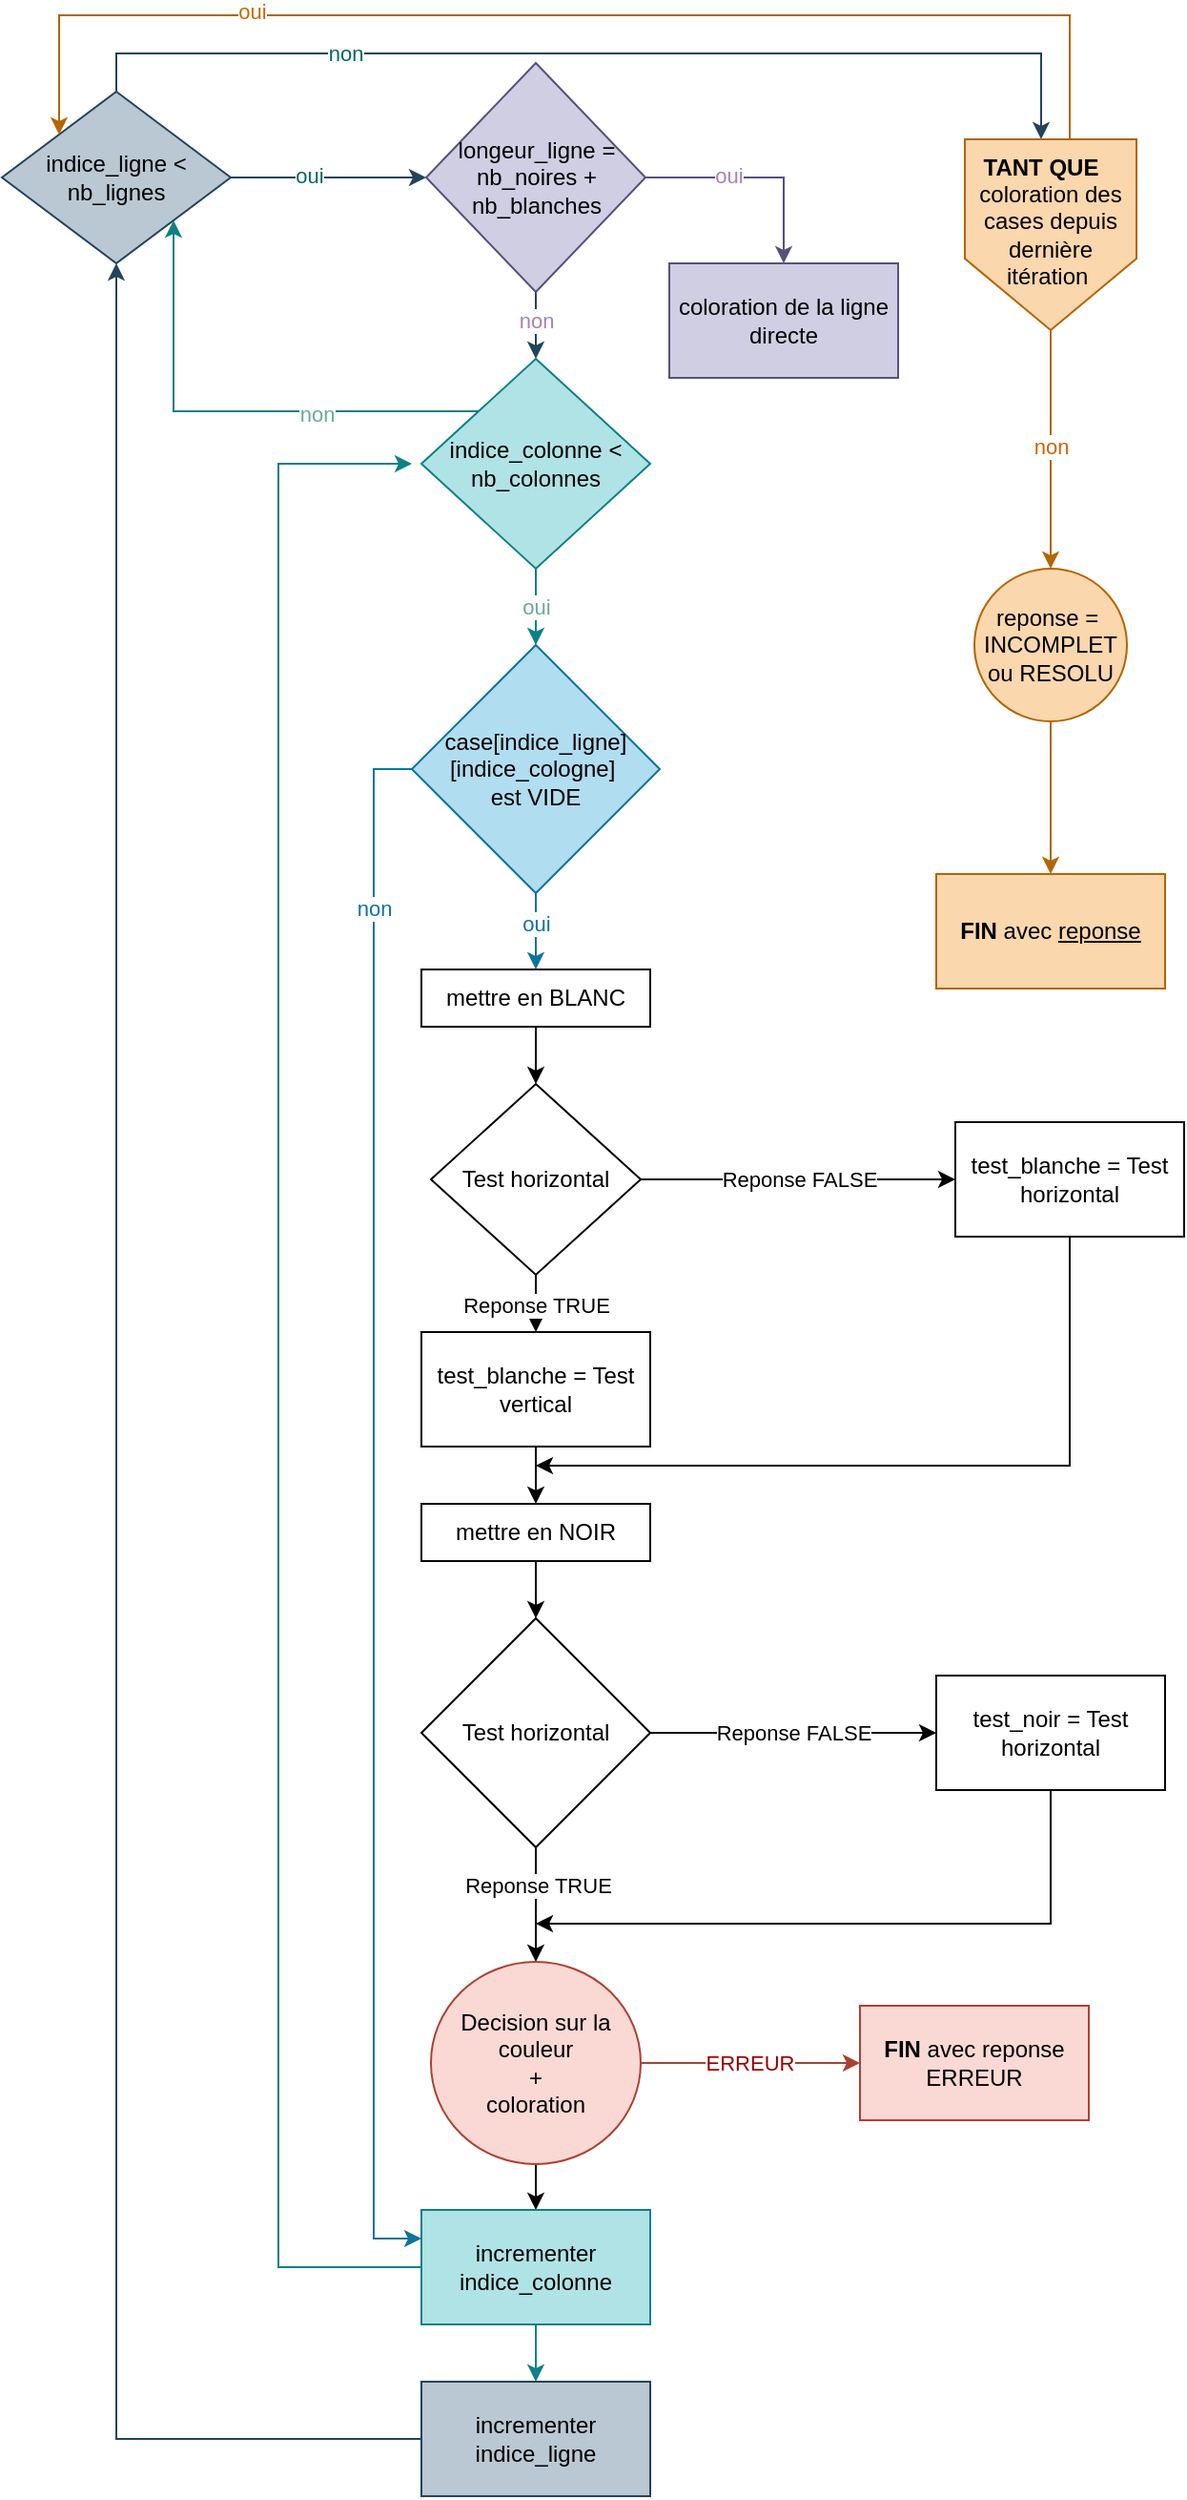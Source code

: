 <mxfile version="24.1.0" type="device">
  <diagram name="Page-1" id="L409BflmZxCBd4XPteEG">
    <mxGraphModel dx="1114" dy="854" grid="1" gridSize="10" guides="1" tooltips="1" connect="1" arrows="1" fold="1" page="1" pageScale="1" pageWidth="827" pageHeight="1169" math="0" shadow="0">
      <root>
        <mxCell id="0" />
        <mxCell id="1" parent="0" />
        <mxCell id="46npudmLlry_puoj1FRV-7" value="" style="edgeStyle=orthogonalEdgeStyle;rounded=0;orthogonalLoop=1;jettySize=auto;html=1;fillColor=#bac8d3;strokeColor=#23445d;" parent="1" source="46npudmLlry_puoj1FRV-2" target="46npudmLlry_puoj1FRV-6" edge="1">
          <mxGeometry relative="1" as="geometry" />
        </mxCell>
        <mxCell id="46npudmLlry_puoj1FRV-8" value="non" style="edgeLabel;html=1;align=center;verticalAlign=middle;resizable=0;points=[];fontColor=#A680B8;" parent="46npudmLlry_puoj1FRV-7" vertex="1" connectable="0">
          <mxGeometry x="-0.075" relative="1" as="geometry">
            <mxPoint y="-4" as="offset" />
          </mxGeometry>
        </mxCell>
        <mxCell id="46npudmLlry_puoj1FRV-10" value="" style="edgeStyle=orthogonalEdgeStyle;rounded=0;orthogonalLoop=1;jettySize=auto;html=1;startArrow=classic;startFill=1;endArrow=none;endFill=0;fillColor=#bac8d3;strokeColor=#23445d;" parent="1" source="46npudmLlry_puoj1FRV-2" target="46npudmLlry_puoj1FRV-9" edge="1">
          <mxGeometry relative="1" as="geometry" />
        </mxCell>
        <mxCell id="46npudmLlry_puoj1FRV-11" value="oui" style="edgeLabel;html=1;align=center;verticalAlign=middle;resizable=0;points=[];fontColor=#006666;" parent="46npudmLlry_puoj1FRV-10" vertex="1" connectable="0">
          <mxGeometry x="0.2" y="-1" relative="1" as="geometry">
            <mxPoint as="offset" />
          </mxGeometry>
        </mxCell>
        <mxCell id="kNuU4uyq3rGwZ3PleAPz-3" style="edgeStyle=orthogonalEdgeStyle;rounded=0;orthogonalLoop=1;jettySize=auto;html=1;exitX=1;exitY=0.5;exitDx=0;exitDy=0;entryX=0.5;entryY=0;entryDx=0;entryDy=0;fillColor=#d0cee2;strokeColor=#56517e;" parent="1" source="46npudmLlry_puoj1FRV-2" target="46npudmLlry_puoj1FRV-3" edge="1">
          <mxGeometry relative="1" as="geometry" />
        </mxCell>
        <mxCell id="kNuU4uyq3rGwZ3PleAPz-4" value="&lt;font&gt;oui&lt;/font&gt;" style="edgeLabel;html=1;align=center;verticalAlign=middle;resizable=0;points=[];fontColor=#A680B8;" parent="kNuU4uyq3rGwZ3PleAPz-3" vertex="1" connectable="0">
          <mxGeometry x="-0.271" y="1" relative="1" as="geometry">
            <mxPoint as="offset" />
          </mxGeometry>
        </mxCell>
        <mxCell id="46npudmLlry_puoj1FRV-2" value="longeur_ligne = nb_noires + nb_blanches" style="rhombus;whiteSpace=wrap;html=1;fillColor=#d0cee2;strokeColor=#56517e;" parent="1" vertex="1">
          <mxGeometry x="362.5" y="715" width="115" height="120" as="geometry" />
        </mxCell>
        <mxCell id="46npudmLlry_puoj1FRV-3" value="coloration de la ligne directe" style="whiteSpace=wrap;html=1;fillColor=#d0cee2;strokeColor=#56517e;" parent="1" vertex="1">
          <mxGeometry x="490" y="820" width="120" height="60" as="geometry" />
        </mxCell>
        <mxCell id="46npudmLlry_puoj1FRV-13" value="" style="edgeStyle=orthogonalEdgeStyle;rounded=0;orthogonalLoop=1;jettySize=auto;html=1;fillColor=#b0e3e6;strokeColor=#0e8088;" parent="1" source="46npudmLlry_puoj1FRV-6" target="46npudmLlry_puoj1FRV-12" edge="1">
          <mxGeometry relative="1" as="geometry" />
        </mxCell>
        <mxCell id="46npudmLlry_puoj1FRV-14" value="oui" style="edgeLabel;html=1;align=center;verticalAlign=middle;resizable=0;points=[];fontColor=#67AB9F;" parent="46npudmLlry_puoj1FRV-13" vertex="1" connectable="0">
          <mxGeometry x="-0.025" relative="1" as="geometry">
            <mxPoint as="offset" />
          </mxGeometry>
        </mxCell>
        <mxCell id="kNuU4uyq3rGwZ3PleAPz-5" style="edgeStyle=orthogonalEdgeStyle;rounded=0;orthogonalLoop=1;jettySize=auto;html=1;exitX=0;exitY=0;exitDx=0;exitDy=0;entryX=1;entryY=1;entryDx=0;entryDy=0;fillColor=#b0e3e6;strokeColor=#0e8088;" parent="1" source="46npudmLlry_puoj1FRV-6" target="46npudmLlry_puoj1FRV-9" edge="1">
          <mxGeometry relative="1" as="geometry" />
        </mxCell>
        <mxCell id="kNuU4uyq3rGwZ3PleAPz-6" value="non" style="edgeLabel;html=1;align=center;verticalAlign=middle;resizable=0;points=[];fontColor=#67AB9F;" parent="kNuU4uyq3rGwZ3PleAPz-5" vertex="1" connectable="0">
          <mxGeometry x="-0.342" y="1" relative="1" as="geometry">
            <mxPoint as="offset" />
          </mxGeometry>
        </mxCell>
        <mxCell id="46npudmLlry_puoj1FRV-6" value="indice_colonne &amp;lt; nb_colonnes" style="rhombus;whiteSpace=wrap;html=1;fillColor=#b0e3e6;strokeColor=#0e8088;" parent="1" vertex="1">
          <mxGeometry x="360" y="870" width="120" height="110" as="geometry" />
        </mxCell>
        <mxCell id="kNuU4uyq3rGwZ3PleAPz-8" style="edgeStyle=orthogonalEdgeStyle;rounded=0;orthogonalLoop=1;jettySize=auto;html=1;exitX=0.5;exitY=0;exitDx=0;exitDy=0;entryX=0.5;entryY=0;entryDx=0;entryDy=0;fillColor=#bac8d3;strokeColor=#23445d;" parent="1" source="46npudmLlry_puoj1FRV-9" target="kNuU4uyq3rGwZ3PleAPz-7" edge="1">
          <mxGeometry relative="1" as="geometry" />
        </mxCell>
        <mxCell id="kNuU4uyq3rGwZ3PleAPz-9" value="non" style="edgeLabel;html=1;align=center;verticalAlign=middle;resizable=0;points=[];fontColor=#006666;" parent="kNuU4uyq3rGwZ3PleAPz-8" vertex="1" connectable="0">
          <mxGeometry x="-0.492" relative="1" as="geometry">
            <mxPoint as="offset" />
          </mxGeometry>
        </mxCell>
        <mxCell id="46npudmLlry_puoj1FRV-9" value="indice_ligne &amp;lt; nb_lignes" style="rhombus;whiteSpace=wrap;html=1;fillColor=#bac8d3;strokeColor=#23445d;" parent="1" vertex="1">
          <mxGeometry x="140" y="730" width="120" height="90" as="geometry" />
        </mxCell>
        <mxCell id="46npudmLlry_puoj1FRV-16" value="" style="edgeStyle=orthogonalEdgeStyle;rounded=0;orthogonalLoop=1;jettySize=auto;html=1;fillColor=#b1ddf0;strokeColor=#10739e;" parent="1" source="46npudmLlry_puoj1FRV-12" target="46npudmLlry_puoj1FRV-15" edge="1">
          <mxGeometry relative="1" as="geometry" />
        </mxCell>
        <mxCell id="46npudmLlry_puoj1FRV-17" value="oui" style="edgeLabel;html=1;align=center;verticalAlign=middle;resizable=0;points=[];fontColor=#0f739e;" parent="46npudmLlry_puoj1FRV-16" vertex="1" connectable="0">
          <mxGeometry x="-0.229" y="2" relative="1" as="geometry">
            <mxPoint x="-2" as="offset" />
          </mxGeometry>
        </mxCell>
        <mxCell id="kNuU4uyq3rGwZ3PleAPz-13" style="edgeStyle=orthogonalEdgeStyle;rounded=0;orthogonalLoop=1;jettySize=auto;html=1;exitX=0;exitY=0.5;exitDx=0;exitDy=0;entryX=0;entryY=0.25;entryDx=0;entryDy=0;fillColor=#b1ddf0;strokeColor=#10739e;" parent="1" source="46npudmLlry_puoj1FRV-12" target="46npudmLlry_puoj1FRV-49" edge="1">
          <mxGeometry relative="1" as="geometry" />
        </mxCell>
        <mxCell id="kNuU4uyq3rGwZ3PleAPz-14" value="non" style="edgeLabel;html=1;align=center;verticalAlign=middle;resizable=0;points=[];fontColor=#0f739e;" parent="kNuU4uyq3rGwZ3PleAPz-13" vertex="1" connectable="0">
          <mxGeometry x="-0.772" relative="1" as="geometry">
            <mxPoint as="offset" />
          </mxGeometry>
        </mxCell>
        <mxCell id="46npudmLlry_puoj1FRV-12" value="case[indice_ligne][indice_cologne]&amp;nbsp;&lt;div&gt;est VIDE&lt;/div&gt;" style="rhombus;whiteSpace=wrap;html=1;fillColor=#b1ddf0;strokeColor=#10739e;" parent="1" vertex="1">
          <mxGeometry x="355" y="1020" width="130" height="130" as="geometry" />
        </mxCell>
        <mxCell id="46npudmLlry_puoj1FRV-23" value="" style="edgeStyle=orthogonalEdgeStyle;rounded=0;orthogonalLoop=1;jettySize=auto;html=1;" parent="1" source="46npudmLlry_puoj1FRV-15" target="46npudmLlry_puoj1FRV-22" edge="1">
          <mxGeometry relative="1" as="geometry" />
        </mxCell>
        <mxCell id="46npudmLlry_puoj1FRV-15" value="mettre en BLANC" style="whiteSpace=wrap;html=1;" parent="1" vertex="1">
          <mxGeometry x="360" y="1190" width="120" height="30" as="geometry" />
        </mxCell>
        <mxCell id="46npudmLlry_puoj1FRV-25" value="" style="edgeStyle=orthogonalEdgeStyle;rounded=0;orthogonalLoop=1;jettySize=auto;html=1;" parent="1" source="46npudmLlry_puoj1FRV-22" target="46npudmLlry_puoj1FRV-24" edge="1">
          <mxGeometry relative="1" as="geometry" />
        </mxCell>
        <mxCell id="46npudmLlry_puoj1FRV-26" value="Reponse TRUE" style="edgeLabel;html=1;align=center;verticalAlign=middle;resizable=0;points=[];" parent="46npudmLlry_puoj1FRV-25" vertex="1" connectable="0">
          <mxGeometry x="-0.371" y="3" relative="1" as="geometry">
            <mxPoint x="-3" as="offset" />
          </mxGeometry>
        </mxCell>
        <mxCell id="46npudmLlry_puoj1FRV-32" value="Reponse FALSE" style="edgeStyle=orthogonalEdgeStyle;rounded=0;orthogonalLoop=1;jettySize=auto;html=1;" parent="1" source="46npudmLlry_puoj1FRV-22" target="46npudmLlry_puoj1FRV-31" edge="1">
          <mxGeometry relative="1" as="geometry" />
        </mxCell>
        <mxCell id="46npudmLlry_puoj1FRV-22" value="Test horizontal" style="rhombus;whiteSpace=wrap;html=1;" parent="1" vertex="1">
          <mxGeometry x="365" y="1250" width="110" height="100" as="geometry" />
        </mxCell>
        <mxCell id="46npudmLlry_puoj1FRV-28" value="" style="edgeStyle=orthogonalEdgeStyle;rounded=0;orthogonalLoop=1;jettySize=auto;html=1;" parent="1" source="46npudmLlry_puoj1FRV-24" target="46npudmLlry_puoj1FRV-27" edge="1">
          <mxGeometry relative="1" as="geometry" />
        </mxCell>
        <mxCell id="46npudmLlry_puoj1FRV-24" value="test_blanche = Test vertical" style="whiteSpace=wrap;html=1;" parent="1" vertex="1">
          <mxGeometry x="360" y="1380" width="120" height="60" as="geometry" />
        </mxCell>
        <mxCell id="46npudmLlry_puoj1FRV-35" value="" style="edgeStyle=orthogonalEdgeStyle;rounded=0;orthogonalLoop=1;jettySize=auto;html=1;" parent="1" source="46npudmLlry_puoj1FRV-27" target="46npudmLlry_puoj1FRV-34" edge="1">
          <mxGeometry relative="1" as="geometry" />
        </mxCell>
        <mxCell id="46npudmLlry_puoj1FRV-27" value="mettre en NOIR" style="whiteSpace=wrap;html=1;" parent="1" vertex="1">
          <mxGeometry x="360" y="1470" width="120" height="30" as="geometry" />
        </mxCell>
        <mxCell id="46npudmLlry_puoj1FRV-33" style="edgeStyle=orthogonalEdgeStyle;rounded=0;orthogonalLoop=1;jettySize=auto;html=1;" parent="1" source="46npudmLlry_puoj1FRV-31" edge="1">
          <mxGeometry relative="1" as="geometry">
            <mxPoint x="420" y="1450" as="targetPoint" />
            <Array as="points">
              <mxPoint x="700" y="1450" />
              <mxPoint x="420" y="1450" />
            </Array>
          </mxGeometry>
        </mxCell>
        <mxCell id="46npudmLlry_puoj1FRV-31" value="test_blanche = Test horizontal" style="whiteSpace=wrap;html=1;" parent="1" vertex="1">
          <mxGeometry x="640" y="1270" width="120" height="60" as="geometry" />
        </mxCell>
        <mxCell id="46npudmLlry_puoj1FRV-38" value="Reponse FALSE" style="edgeStyle=orthogonalEdgeStyle;rounded=0;orthogonalLoop=1;jettySize=auto;html=1;" parent="1" source="46npudmLlry_puoj1FRV-34" target="46npudmLlry_puoj1FRV-37" edge="1">
          <mxGeometry relative="1" as="geometry" />
        </mxCell>
        <mxCell id="46npudmLlry_puoj1FRV-41" value="" style="edgeStyle=orthogonalEdgeStyle;rounded=0;orthogonalLoop=1;jettySize=auto;html=1;" parent="1" source="46npudmLlry_puoj1FRV-34" target="46npudmLlry_puoj1FRV-40" edge="1">
          <mxGeometry relative="1" as="geometry" />
        </mxCell>
        <mxCell id="46npudmLlry_puoj1FRV-42" value="Reponse TRUE" style="edgeLabel;html=1;align=center;verticalAlign=middle;resizable=0;points=[];" parent="46npudmLlry_puoj1FRV-41" vertex="1" connectable="0">
          <mxGeometry x="-0.342" y="1" relative="1" as="geometry">
            <mxPoint as="offset" />
          </mxGeometry>
        </mxCell>
        <mxCell id="46npudmLlry_puoj1FRV-34" value="Test horizontal" style="rhombus;whiteSpace=wrap;html=1;" parent="1" vertex="1">
          <mxGeometry x="360" y="1530" width="120" height="120" as="geometry" />
        </mxCell>
        <mxCell id="46npudmLlry_puoj1FRV-43" style="edgeStyle=orthogonalEdgeStyle;rounded=0;orthogonalLoop=1;jettySize=auto;html=1;" parent="1" source="46npudmLlry_puoj1FRV-37" edge="1">
          <mxGeometry relative="1" as="geometry">
            <mxPoint x="420" y="1690" as="targetPoint" />
            <Array as="points">
              <mxPoint x="690" y="1690" />
              <mxPoint x="420" y="1690" />
            </Array>
          </mxGeometry>
        </mxCell>
        <mxCell id="46npudmLlry_puoj1FRV-37" value="test_noir = Test horizontal" style="whiteSpace=wrap;html=1;" parent="1" vertex="1">
          <mxGeometry x="630" y="1560" width="120" height="60" as="geometry" />
        </mxCell>
        <mxCell id="46npudmLlry_puoj1FRV-47" value="" style="edgeStyle=orthogonalEdgeStyle;rounded=0;orthogonalLoop=1;jettySize=auto;html=1;fillColor=#fad9d5;strokeColor=#ae4132;" parent="1" source="46npudmLlry_puoj1FRV-40" target="46npudmLlry_puoj1FRV-46" edge="1">
          <mxGeometry relative="1" as="geometry" />
        </mxCell>
        <mxCell id="46npudmLlry_puoj1FRV-48" value="ERREUR" style="edgeLabel;html=1;align=center;verticalAlign=middle;resizable=0;points=[];fontColor=#990000;" parent="46npudmLlry_puoj1FRV-47" vertex="1" connectable="0">
          <mxGeometry x="-0.013" relative="1" as="geometry">
            <mxPoint as="offset" />
          </mxGeometry>
        </mxCell>
        <mxCell id="46npudmLlry_puoj1FRV-50" value="" style="edgeStyle=orthogonalEdgeStyle;rounded=0;orthogonalLoop=1;jettySize=auto;html=1;" parent="1" source="46npudmLlry_puoj1FRV-40" target="46npudmLlry_puoj1FRV-49" edge="1">
          <mxGeometry relative="1" as="geometry" />
        </mxCell>
        <mxCell id="46npudmLlry_puoj1FRV-40" value="Decision sur la couleur&lt;br&gt;+&lt;br&gt;coloration" style="ellipse;whiteSpace=wrap;html=1;fillColor=#fad9d5;strokeColor=#ae4132;" parent="1" vertex="1">
          <mxGeometry x="365" y="1710" width="110" height="106" as="geometry" />
        </mxCell>
        <mxCell id="46npudmLlry_puoj1FRV-46" value="&lt;b&gt;FIN&lt;/b&gt; avec reponse ERREUR" style="whiteSpace=wrap;html=1;fillColor=#fad9d5;strokeColor=#ae4132;" parent="1" vertex="1">
          <mxGeometry x="590" y="1733" width="120" height="60" as="geometry" />
        </mxCell>
        <mxCell id="46npudmLlry_puoj1FRV-51" style="edgeStyle=orthogonalEdgeStyle;rounded=0;orthogonalLoop=1;jettySize=auto;html=1;entryX=0;entryY=0.5;entryDx=0;entryDy=0;fillColor=#b0e3e6;strokeColor=#0e8088;exitX=0;exitY=0.5;exitDx=0;exitDy=0;" parent="1" source="46npudmLlry_puoj1FRV-49" edge="1">
          <mxGeometry relative="1" as="geometry">
            <Array as="points">
              <mxPoint x="285" y="1870" />
              <mxPoint x="285" y="925" />
            </Array>
            <mxPoint x="355" y="1870" as="sourcePoint" />
            <mxPoint x="355" y="925" as="targetPoint" />
          </mxGeometry>
        </mxCell>
        <mxCell id="46npudmLlry_puoj1FRV-53" value="" style="edgeStyle=orthogonalEdgeStyle;rounded=0;orthogonalLoop=1;jettySize=auto;html=1;fillColor=#b0e3e6;strokeColor=#0e8088;" parent="1" source="46npudmLlry_puoj1FRV-49" target="46npudmLlry_puoj1FRV-52" edge="1">
          <mxGeometry relative="1" as="geometry" />
        </mxCell>
        <mxCell id="46npudmLlry_puoj1FRV-49" value="incrementer indice_colonne" style="whiteSpace=wrap;html=1;fillColor=#b0e3e6;strokeColor=#0e8088;" parent="1" vertex="1">
          <mxGeometry x="360" y="1840" width="120" height="60" as="geometry" />
        </mxCell>
        <mxCell id="46npudmLlry_puoj1FRV-55" style="edgeStyle=orthogonalEdgeStyle;rounded=0;orthogonalLoop=1;jettySize=auto;html=1;entryX=0.5;entryY=1;entryDx=0;entryDy=0;fillColor=#bac8d3;strokeColor=#23445d;" parent="1" source="46npudmLlry_puoj1FRV-52" target="46npudmLlry_puoj1FRV-9" edge="1">
          <mxGeometry relative="1" as="geometry" />
        </mxCell>
        <mxCell id="46npudmLlry_puoj1FRV-52" value="incrementer indice_ligne" style="whiteSpace=wrap;html=1;fillColor=#bac8d3;strokeColor=#23445d;" parent="1" vertex="1">
          <mxGeometry x="360" y="1930" width="120" height="60" as="geometry" />
        </mxCell>
        <mxCell id="46npudmLlry_puoj1FRV-65" value="" style="edgeStyle=orthogonalEdgeStyle;rounded=0;orthogonalLoop=1;jettySize=auto;html=1;fillColor=#fad7ac;strokeColor=#b46504;" parent="1" source="46npudmLlry_puoj1FRV-62" target="46npudmLlry_puoj1FRV-64" edge="1">
          <mxGeometry relative="1" as="geometry" />
        </mxCell>
        <mxCell id="46npudmLlry_puoj1FRV-62" value="reponse =&amp;nbsp; INCOMPLET ou RESOLU" style="ellipse;whiteSpace=wrap;html=1;fillColor=#fad7ac;strokeColor=#b46504;" parent="1" vertex="1">
          <mxGeometry x="650" y="980" width="80" height="80" as="geometry" />
        </mxCell>
        <mxCell id="46npudmLlry_puoj1FRV-64" value="&lt;b&gt;FIN&lt;/b&gt; avec &lt;u&gt;reponse&lt;/u&gt;" style="whiteSpace=wrap;html=1;fillColor=#fad7ac;strokeColor=#b46504;" parent="1" vertex="1">
          <mxGeometry x="630" y="1140" width="120" height="60" as="geometry" />
        </mxCell>
        <mxCell id="kNuU4uyq3rGwZ3PleAPz-2" style="edgeStyle=orthogonalEdgeStyle;rounded=0;orthogonalLoop=1;jettySize=auto;html=1;exitX=0.5;exitY=1;exitDx=0;exitDy=0;fillColor=#fad7ac;strokeColor=#b46504;" parent="1" source="kNuU4uyq3rGwZ3PleAPz-1" target="46npudmLlry_puoj1FRV-62" edge="1">
          <mxGeometry relative="1" as="geometry" />
        </mxCell>
        <mxCell id="kNuU4uyq3rGwZ3PleAPz-10" value="non" style="edgeLabel;html=1;align=center;verticalAlign=middle;resizable=0;points=[];fontColor=#CC6600;" parent="kNuU4uyq3rGwZ3PleAPz-2" vertex="1" connectable="0">
          <mxGeometry x="-0.022" relative="1" as="geometry">
            <mxPoint as="offset" />
          </mxGeometry>
        </mxCell>
        <mxCell id="kNuU4uyq3rGwZ3PleAPz-1" value="coloration des cases depuis dernière itération&amp;nbsp;" style="shape=offPageConnector;whiteSpace=wrap;html=1;fillColor=#fad7ac;strokeColor=#b46504;" parent="1" vertex="1">
          <mxGeometry x="645" y="755" width="90" height="100" as="geometry" />
        </mxCell>
        <mxCell id="kNuU4uyq3rGwZ3PleAPz-11" style="edgeStyle=orthogonalEdgeStyle;rounded=0;orthogonalLoop=1;jettySize=auto;html=1;exitX=0.75;exitY=0;exitDx=0;exitDy=0;entryX=0;entryY=0;entryDx=0;entryDy=0;fillColor=#fad7ac;strokeColor=#b46504;" parent="1" source="kNuU4uyq3rGwZ3PleAPz-7" target="46npudmLlry_puoj1FRV-9" edge="1">
          <mxGeometry relative="1" as="geometry">
            <Array as="points">
              <mxPoint x="700" y="755" />
              <mxPoint x="700" y="690" />
              <mxPoint x="170" y="690" />
            </Array>
          </mxGeometry>
        </mxCell>
        <mxCell id="kNuU4uyq3rGwZ3PleAPz-12" value="oui" style="edgeLabel;html=1;align=center;verticalAlign=middle;resizable=0;points=[];fontColor=#CC6600;" parent="kNuU4uyq3rGwZ3PleAPz-11" vertex="1" connectable="0">
          <mxGeometry x="0.506" y="-2" relative="1" as="geometry">
            <mxPoint as="offset" />
          </mxGeometry>
        </mxCell>
        <mxCell id="kNuU4uyq3rGwZ3PleAPz-7" value="&lt;b&gt;TANT QUE&lt;/b&gt;" style="text;html=1;align=center;verticalAlign=middle;whiteSpace=wrap;rounded=0;" parent="1" vertex="1">
          <mxGeometry x="645" y="755" width="80" height="30" as="geometry" />
        </mxCell>
      </root>
    </mxGraphModel>
  </diagram>
</mxfile>
